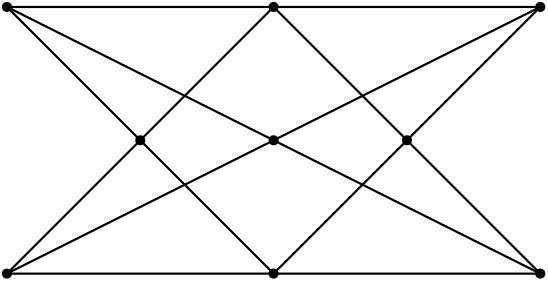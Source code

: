 <?xml version="1.0"?>
<!DOCTYPE ipe SYSTEM "ipe.dtd">
<ipe version="70212" creator="Ipe 7.2.12">
<info created="D:20170812095718" modified="D:20190919200653"/>
<ipestyle name="basic">
<symbol name="arrow/arc(spx)">
<path stroke="sym-stroke" fill="sym-stroke" pen="sym-pen">
0 0 m
-1 0.333 l
-1 -0.333 l
h
</path>
</symbol>
<symbol name="arrow/farc(spx)">
<path stroke="sym-stroke" fill="white" pen="sym-pen">
0 0 m
-1 0.333 l
-1 -0.333 l
h
</path>
</symbol>
<symbol name="arrow/ptarc(spx)">
<path stroke="sym-stroke" fill="sym-stroke" pen="sym-pen">
0 0 m
-1 0.333 l
-0.8 0 l
-1 -0.333 l
h
</path>
</symbol>
<symbol name="arrow/fptarc(spx)">
<path stroke="sym-stroke" fill="white" pen="sym-pen">
0 0 m
-1 0.333 l
-0.8 0 l
-1 -0.333 l
h
</path>
</symbol>
<symbol name="mark/circle(sx)" transformations="translations">
<path fill="sym-stroke">
0.6 0 0 0.6 0 0 e
0.4 0 0 0.4 0 0 e
</path>
</symbol>
<symbol name="mark/disk(sx)" transformations="translations">
<path fill="sym-stroke">
0.6 0 0 0.6 0 0 e
</path>
</symbol>
<symbol name="mark/fdisk(sfx)" transformations="translations">
<group>
<path fill="sym-fill">
0.5 0 0 0.5 0 0 e
</path>
<path fill="sym-stroke" fillrule="eofill">
0.6 0 0 0.6 0 0 e
0.4 0 0 0.4 0 0 e
</path>
</group>
</symbol>
<symbol name="mark/box(sx)" transformations="translations">
<path fill="sym-stroke" fillrule="eofill">
-0.6 -0.6 m
0.6 -0.6 l
0.6 0.6 l
-0.6 0.6 l
h
-0.4 -0.4 m
0.4 -0.4 l
0.4 0.4 l
-0.4 0.4 l
h
</path>
</symbol>
<symbol name="mark/square(sx)" transformations="translations">
<path fill="sym-stroke">
-0.6 -0.6 m
0.6 -0.6 l
0.6 0.6 l
-0.6 0.6 l
h
</path>
</symbol>
<symbol name="mark/fsquare(sfx)" transformations="translations">
<group>
<path fill="sym-fill">
-0.5 -0.5 m
0.5 -0.5 l
0.5 0.5 l
-0.5 0.5 l
h
</path>
<path fill="sym-stroke" fillrule="eofill">
-0.6 -0.6 m
0.6 -0.6 l
0.6 0.6 l
-0.6 0.6 l
h
-0.4 -0.4 m
0.4 -0.4 l
0.4 0.4 l
-0.4 0.4 l
h
</path>
</group>
</symbol>
<symbol name="mark/cross(sx)" transformations="translations">
<group>
<path fill="sym-stroke">
-0.43 -0.57 m
0.57 0.43 l
0.43 0.57 l
-0.57 -0.43 l
h
</path>
<path fill="sym-stroke">
-0.43 0.57 m
0.57 -0.43 l
0.43 -0.57 l
-0.57 0.43 l
h
</path>
</group>
</symbol>
<symbol name="arrow/fnormal(spx)">
<path stroke="sym-stroke" fill="white" pen="sym-pen">
0 0 m
-1 0.333 l
-1 -0.333 l
h
</path>
</symbol>
<symbol name="arrow/pointed(spx)">
<path stroke="sym-stroke" fill="sym-stroke" pen="sym-pen">
0 0 m
-1 0.333 l
-0.8 0 l
-1 -0.333 l
h
</path>
</symbol>
<symbol name="arrow/fpointed(spx)">
<path stroke="sym-stroke" fill="white" pen="sym-pen">
0 0 m
-1 0.333 l
-0.8 0 l
-1 -0.333 l
h
</path>
</symbol>
<symbol name="arrow/linear(spx)">
<path stroke="sym-stroke" pen="sym-pen">
-1 0.333 m
0 0 l
-1 -0.333 l
</path>
</symbol>
<symbol name="arrow/fdouble(spx)">
<path stroke="sym-stroke" fill="white" pen="sym-pen">
0 0 m
-1 0.333 l
-1 -0.333 l
h
-1 0 m
-2 0.333 l
-2 -0.333 l
h
</path>
</symbol>
<symbol name="arrow/double(spx)">
<path stroke="sym-stroke" fill="sym-stroke" pen="sym-pen">
0 0 m
-1 0.333 l
-1 -0.333 l
h
-1 0 m
-2 0.333 l
-2 -0.333 l
h
</path>
</symbol>
<pen name="heavier" value="0.8"/>
<pen name="fat" value="1.2"/>
<pen name="ultrafat" value="2"/>
<symbolsize name="large" value="5"/>
<symbolsize name="small" value="2"/>
<symbolsize name="tiny" value="1.1"/>
<arrowsize name="large" value="10"/>
<arrowsize name="small" value="5"/>
<arrowsize name="tiny" value="3"/>
<color name="red" value="1 0.5 0.5"/>
<color name="green" value="0.5 1 0.5"/>
<color name="blue" value="0.5 0.5 1"/>
<color name="yellow" value="1 1 0.5"/>
<color name="orange" value="1 0.823 0.5"/>
<color name="gold" value="1 0.921 0.5"/>
<color name="dark grey" value="0.2"/>
<color name="light grey" value="0.8"/>
<dashstyle name="dashed" value="[4] 0"/>
<dashstyle name="dotted" value="[1 3] 0"/>
<dashstyle name="dash dotted" value="[4 2 1 2] 0"/>
<dashstyle name="dash dot dotted" value="[4 2 1 2 1 2] 0"/>
<textsize name="large" value="\large"/>
<textsize name="small" value="\small"/>
<textsize name="tiny" value="\tiny"/>
<textsize name="Large" value="\Large"/>
<textsize name="LARGE" value="\LARGE"/>
<textsize name="huge" value="\huge"/>
<textsize name="Huge" value="\Huge"/>
<textsize name="footnote" value="\footnotesize"/>
<textstyle name="center" begin="\begin{center}" end="\end{center}"/>
<textstyle name="itemize" begin="\begin{itemize}" end="\end{itemize}"/>
<textstyle name="item" begin="\begin{itemize}\item{}" end="\end{itemize}"/>
<gridsize name="4 pts" value="4"/>
<gridsize name="8 pts (~3 mm)" value="8"/>
<gridsize name="16 pts (~6 mm)" value="16"/>
<gridsize name="32 pts (~12 mm)" value="32"/>
<gridsize name="10 pts (~3.5 mm)" value="10"/>
<gridsize name="20 pts (~7 mm)" value="20"/>
<gridsize name="14 pts (~5 mm)" value="14"/>
<gridsize name="28 pts (~10 mm)" value="28"/>
<gridsize name="56 pts (~20 mm)" value="56"/>
<anglesize name="90 deg" value="90"/>
<anglesize name="60 deg" value="60"/>
<anglesize name="45 deg" value="45"/>
<anglesize name="30 deg" value="30"/>
<anglesize name="22.5 deg" value="22.5"/>
<tiling name="falling" angle="-60" step="4" width="1"/>
<tiling name="rising" angle="30" step="4" width="1"/>
</ipestyle>
<page>
<layer name="pappus"/>
<layer name="line"/>
<layer name="pseudoline"/>
<view layers="pappus" active="pappus"/>
<view layers="pappus line" active="line"/>
<view layers="pappus pseudoline" active="pseudoline"/>
<path layer="pappus" matrix="1.09091 0 0 1 -5.81818 -192" stroke="black" pen="heavier">
64 784 m
240 784 l
</path>
<path matrix="1.09091 0 0 1 -5.81818 -96" stroke="black" pen="heavier">
64 784 m
240 784 l
</path>
<path layer="line" matrix="1.09091 0 0 0 -5.81818 640" stroke="black" dash="dash dotted" pen="heavier">
64 784 m
240 784 l
</path>
<use layer="pappus" matrix="1 0 0 1 0 -96" name="mark/disk(sx)" pos="64 688" size="normal" stroke="black"/>
<use matrix="1 0 0 1 0 -96" name="mark/disk(sx)" pos="160 688" size="normal" stroke="black"/>
<use matrix="1 0 0 1 0 -96" name="mark/disk(sx)" pos="256 688" size="normal" stroke="black"/>
<use matrix="1 0 0 1 0 -96" name="mark/disk(sx)" pos="64 784" size="normal" stroke="black"/>
<use matrix="1 0 0 1 0 -96" name="mark/disk(sx)" pos="160 784" size="normal" stroke="black"/>
<use matrix="1 0 0 1 0 -96" name="mark/disk(sx)" pos="256 784" size="normal" stroke="black"/>
<path matrix="1 0 0 1 0 -96" stroke="black" pen="heavier">
64 784 m
160 688 l
</path>
<path matrix="1 0 0 1 0 -96" stroke="black" pen="heavier">
64 784 m
256 688 l
</path>
<path matrix="1 0 0 1 0 -96" stroke="black" pen="heavier">
160 784 m
64 688 l
</path>
<path matrix="1 0 0 1 0 -96" stroke="black" pen="heavier">
160 784 m
256 688 l
</path>
<path matrix="1 0 0 1 0 -96" stroke="black" pen="heavier">
160 688 m
256 784 l
</path>
<path matrix="1 0 0 1 0 -96" stroke="black" pen="heavier">
256 784 m
64 688 l
</path>
<use matrix="1 0 0 1 0 -96" name="mark/disk(sx)" pos="112 736" size="normal" stroke="black"/>
<use matrix="1 0 0 1 0 -96" name="mark/disk(sx)" pos="160 736" size="normal" stroke="black"/>
<use matrix="1 0 0 1 0 -96" name="mark/disk(sx)" pos="208 736" size="normal" stroke="black"/>
<path layer="pseudoline" stroke="black" dash="dash dot dotted" pen="heavier">
256 631.296 m
-136.704 0 0 136.704 256 768 208 640 a
136.704 0 0 136.704 160 512 112 640 a
136.704 0 0 -136.704 64 768 64 631.296 a
</path>
</page>
<page>
<layer name="pentagon"/>
<layer name="perles"/>
<view layers="perles" active="perles"/>
<path layer="pentagon" matrix="1 0 0 -1 48 1200" stroke="black">
80 0 0 80 192 624 e
</path>
<path matrix="1 0 0 -1 48 1200" stroke="black">
192 712 m
192 536 l
</path>
<path matrix="1 0 0 -1 48 1200" stroke="black">
104 624 m
280 624 l
</path>
<path matrix="1 0 0 -1 48 1200" stroke="black">
40 0 0 40 232 624 e
</path>
<path matrix="1 0 0 -1 48 1200" stroke="black">
192 704 m
232 624 l
</path>
<path matrix="1 0 0 -1 48 1200" stroke="black">
49.4427 0 0 49.4427 192 704 e
</path>
<path matrix="1 0 0 -1 88 1280" stroke="black">
192 704 m
232 624 l
</path>
<path matrix="1 0 0 -1 48 1200" stroke="black">
129.443 0 0 129.443 192 704 e
</path>
<path layer="perles" matrix="1 0 0 -1 48 1200" stroke="black" pen="heavier">
192 544 m
115.903 599.318 l
144.989 688.73 l
239.011 688.73 l
268.097 599.318 l
h
</path>
<path stroke="black" pen="heavier">
163.903 600.682 m
316.097 600.682 l
</path>
<path stroke="black" pen="heavier">
316.097 600.682 m
192.989 511.27 l
</path>
<path stroke="black" pen="heavier">
163.903 600.682 m
287.011 511.27 l
</path>
<path stroke="black" pen="heavier">
192.989 511.27 m
240 656 l
</path>
<path stroke="black" pen="heavier">
287.011 511.27 m
240 656 l
</path>
<use name="mark/disk(sx)" pos="163.903 600.682" size="normal" stroke="black"/>
<use name="mark/disk(sx)" pos="222.032 600.682" size="normal" stroke="black"/>
<use name="mark/disk(sx)" pos="257.968 600.682" size="normal" stroke="black"/>
<use name="mark/disk(sx)" pos="316.097 600.682" size="normal" stroke="black"/>
<use name="mark/disk(sx)" pos="210.936 566.522" size="normal" stroke="black"/>
<use name="mark/disk(sx)" pos="269.064 566.522" size="normal" stroke="black"/>
<use name="mark/disk(sx)" pos="192.989 511.27" size="normal" stroke="black"/>
<use name="mark/disk(sx)" pos="287.011 511.27" size="normal" stroke="black"/>
<path stroke="black" pen="heavier">
163.903 600.682 m
269.064 566.522 l
</path>
<path stroke="black" pen="heavier">
316.097 600.682 m
210.936 566.522 l
</path>
<path stroke="black" pen="heavier">
222.032 600.682 m
287.011 511.27 l
</path>
<path stroke="black" pen="heavier">
192.989 511.27 m
257.968 600.682 l
</path>
<use name="mark/disk(sx)" pos="240.006 575.965" size="normal" stroke="black"/>
</page>
<page>
<layer name="construction"/>
<layer name="triangle"/>
<layer name="no"/>
<layer name="yes"/>
<layer name="construct-no"/>
<layer name="construct-yes"/>
<layer name="project-no"/>
<layer name="project-yes"/>
<layer name="label-no"/>
<layer name="label-yes"/>
<layer name="label-cell"/>
<view layers="triangle no project-no label-no label-cell" active="label-cell"/>
<view layers="triangle yes project-yes label-yes label-cell" active="label-yes"/>
<path layer="construct-no" matrix="1 0 0 3 63.006 -1354.34" stroke="black">
144 688 m
144 640 l
</path>
<path matrix="1 0 0 3 69.315 -1343.42" stroke="black">
144 688 m
144 640 l
</path>
<path matrix="1 0 0 3 124.556 -1318.87" stroke="black">
144 688 m
144 640 l
</path>
<path matrix="1 0 0 3 164.566 -1388.19" stroke="black">
144 688 m
144 640 l
</path>
<path layer="construct-yes" matrix="1 0 0 3 162.407 -1384.45" stroke="black">
144 688 m
144 640 l
</path>
<path matrix="1 0 0 3 134.046 -1335.31" stroke="black">
144 688 m
144 640 l
</path>
<path matrix="1 0 0 3 73.9882 -1335.33" stroke="black">
144 688 m
144 640 l
</path>
<path matrix="1 0 0 3 45.6142 -1384.44" stroke="black">
144 688 m
144 640 l
</path>
<path layer="construction" stroke="black">
144 0 0 144 176 656 e
</path>
<path stroke="black">
144 0 0 144 320 656 e
</path>
<path layer="triangle" stroke="black" pen="heavier">
176 656 m
320 656 l
248.039 780.685 l
h
</path>
<path layer="yes" stroke="black" pen="heavier">
176 672 m
320 752 l
</path>
<path stroke="black" pen="heavier">
320 672 m
176 752 l
</path>
<path layer="no" stroke="black" pen="heavier">
320 672 m
176 720 l
</path>
<path stroke="black" pen="heavier">
320 768 m
176 704 l
</path>
<path layer="triangle" matrix="0.88889 0 0 1 27.5553 0" stroke="black" pen="heavier">
176 640 m
320 640 l
</path>
<path layer="project-no" stroke="black" dash="dashed" pen="heavier">
207.006 640 m
207.006 709.665 l
</path>
<path stroke="black" dash="dashed" pen="heavier">
213.315 640 m
213.315 720.584 l
</path>
<path stroke="black" dash="dashed" pen="heavier">
268.556 640 m
268.556 745.136 l
</path>
<path stroke="black" dash="dashed" pen="heavier">
308.566 640 m
308.566 675.811 l
</path>
<path layer="project-yes" stroke="black" dash="dashed" pen="heavier">
189.614 640 m
189.614 679.563 l
</path>
<path stroke="black" dash="dashed" pen="heavier">
217.988 640 m
217.988 728.673 l
</path>
<path stroke="black" dash="dashed" pen="heavier">
278.046 640 m
278.046 728.692 l
</path>
<path stroke="black" dash="dashed" pen="heavier">
306.407 640 m
306.407 679.551 l
</path>
<use layer="no" matrix="1 0 0 1 7.00597 0" name="mark/fdisk(sfx)" pos="200 640" size="large" stroke="black"/>
<use matrix="1 0 0 1 -18.685 0" name="mark/fsquare(sfx)" pos="232 640" size="large" stroke="black"/>
<use matrix="1 0 0 1 4.55607 0" name="mark/fsquare(sfx)" pos="264 640" size="large" stroke="black"/>
<use matrix="1 0 0 1 12.5662 0" name="mark/fdisk(sfx)" pos="296 640" size="large" stroke="black"/>
<use name="mark/fdisk(sfx)" pos="207.006 709.665" size="large" stroke="black"/>
<use name="mark/fdisk(sfx)" pos="308.566 675.811" size="large" stroke="black"/>
<use name="mark/fsquare(sfx)" pos="213.315 720.584" size="large" stroke="black"/>
<use name="mark/fsquare(sfx)" pos="268.556 745.136" size="large" stroke="black"/>
<use layer="yes" matrix="1 0 0 1 -10.3858 0" name="mark/fdisk(sfx)" pos="200 640" size="large" stroke="black"/>
<use matrix="1 0 0 1 -14.0118 0" name="mark/fsquare(sfx)" pos="232 640" size="large" stroke="black"/>
<use matrix="1 0 0 1 14.0462 0" name="mark/fdisk(sfx)" pos="264 640" size="large" stroke="black"/>
<use matrix="1 0 0 1 10.4075 0" name="mark/fsquare(sfx)" pos="296 640" size="large" stroke="black"/>
<use name="mark/fdisk(sfx)" pos="189.614 679.563" size="large" stroke="black"/>
<use name="mark/fdisk(sfx)" pos="278.046 728.692" size="large" stroke="black"/>
<use name="mark/fsquare(sfx)" pos="217.988 728.673" size="large" stroke="black"/>
<use name="mark/fsquare(sfx)" pos="306.407 679.551" size="large" stroke="black"/>
<path layer="triangle" matrix="0.888889 0 0 1 27.5556 -16" stroke="black" pen="heavier">
176 640 m
320 640 l
</path>
<path stroke="black" pen="heavier">
184 624 m
8 0 0 -8 184 632 184 640 a
</path>
<path stroke="black" pen="heavier">
312 640 m
8 0 0 -8 312 632 312 624 a
</path>
<text layer="label-no" matrix="1 0 0 1 -144 24" transformations="translations" pos="324 672" stroke="black" type="label" width="9.014" height="7.491" depth="2.82" valign="baseline" style="math">p&apos;_b</text>
<text matrix="1 0 0 1 -144 52" transformations="translations" pos="324 672" stroke="black" type="label" width="9.832" height="7.493" depth="2.46" valign="baseline" style="math">p&apos;_a</text>
<text layer="label-cell" matrix="1 0 0 1 0 -4" transformations="translations" pos="256 776" stroke="black" type="label" width="5.827" height="6.808" depth="0" valign="baseline" style="math">\mathcal{C}</text>
<text layer="label-yes" matrix="1 0 0 1 -16 64" transformations="translations" pos="324 672" stroke="black" type="label" width="9.014" height="7.491" depth="2.82" valign="baseline" style="math">p&apos;_b</text>
<text matrix="1 0 0 1 -144 64" transformations="translations" pos="324 672" stroke="black" type="label" width="9.832" height="7.493" depth="2.46" valign="baseline" style="math">p&apos;_a</text>
<text layer="label-cell" matrix="1 0 0 1 44 0" transformations="translations" pos="200 628" stroke="black" type="label" width="8.483" height="6.177" depth="0" valign="baseline" size="Large" style="math">\pi</text>
</page>
<page>
<layer name="alpha"/>
<view layers="alpha" active="alpha"/>
<use layer="alpha" matrix="1 0 0 1 -8 8" name="mark/disk(sx)" pos="96 700" size="normal" stroke="black"/>
<text matrix="1 0 0 1 -4 12" transformations="translations" pos="96 700" stroke="black" type="label" width="40.014" height="7.473" depth="2.49" valign="baseline" style="math">p = (a,b)</text>
<path matrix="1.25 0 0 1 0 0" stroke="black" pen="heavier">
64 672 m
128 688 l
</path>
<text matrix="1 0 0 1 28 0" transformations="translations" pos="76 668" stroke="black" type="label" width="45.893" height="6.926" depth="1.93" valign="baseline" style="math">y = cx - d</text>
<text matrix="1 0 0 1 48 0" transformations="translations" pos="144 692" stroke="black" type="label" width="18.265" height="3.655" depth="0" valign="baseline" style="math">\longleftrightarrow</text>
<text matrix="1 0 0 1 184 8" transformations="translations" pos="76 668" stroke="black" type="label" width="45.938" height="6.926" depth="1.93" valign="baseline" style="math">y = ax - b</text>
<use matrix="1 0 0 1 180 4" name="mark/disk(sx)" pos="96 700" size="normal" stroke="black"/>
<text matrix="1 0 0 1 184 8" transformations="translations" pos="96 700" stroke="black" type="label" width="44.532" height="7.49" depth="2.49" valign="baseline" style="math">L&apos; = (c,d)</text>
<path matrix="1.3125 0 0 1 9 0" stroke="black" pen="heavier">
176 692 m
240 684 l
</path>
<text matrix="1 0 0 1 4 -4" transformations="translations" pos="80 680" stroke="black" type="label" width="6.78" height="6.808" depth="0" valign="baseline" style="math">L</text>
<text matrix="1 0 0 1 80 0" transformations="translations" pos="236 688" stroke="black" type="label" width="7.808" height="7.497" depth="1.93" valign="baseline" style="math">p&apos;</text>
</page>
<page>
<layer name="bg"/>
<layer name="n"/>
<layer name="n+1"/>
<layer name="zone"/>
<view layers="n n+1 zone" active="zone"/>
<path layer="zone" fill="light grey">
80 784 m
181.189 769.009 l
210.909 744.242 l
80 720 l
h
</path>
<path fill="light grey">
181.189 769.009 m
260.837 757.209 l
250.366 751.549 l
210.909 744.242 l
h
</path>
<path fill="light grey">
144 800 m
181.189 769.009 l
260.837 757.209 l
285.124 770.337 l
208 800 l
h
</path>
<path fill="light grey">
260.837 757.209 m
272 755.556 l
306.8 762 l
285.124 770.337 l
h
</path>
<path fill="light grey">
272 755.556 m
316.746 748.927 l
327.489 754.043 l
306.8 762 l
h
</path>
<path fill="light grey">
306.8 762 m
327.489 754.043 l
368 773.333 l
h
</path>
<path fill="light grey">
327.489 754.043 m
355.855 743.133 l
512 720 l
512 800 l
368 773.333 l
h
</path>
<path layer="bg" stroke="black" pen="heavier">
80 800 m
80 720 l
512 720 l
512 800 l
h
</path>
<path layer="n" stroke="black" pen="heavier">
80 720 m
512 800 l
</path>
<path stroke="black" pen="heavier">
208 800 m
416 720 l
</path>
<path stroke="black" pen="heavier">
192 720 m
340 800 l
</path>
<path stroke="black" pen="heavier">
80 784 m
512 720 l
</path>
<path stroke="black" pen="heavier">
240 720 m
144 800 l
</path>
<path stroke="black" pen="heavier">
256 720 m
424 800 l
</path>
<path layer="n+1" stroke="black" dash="dashed" pen="heavier">
80 760 m
512 760 l
</path>
</page>
</ipe>
